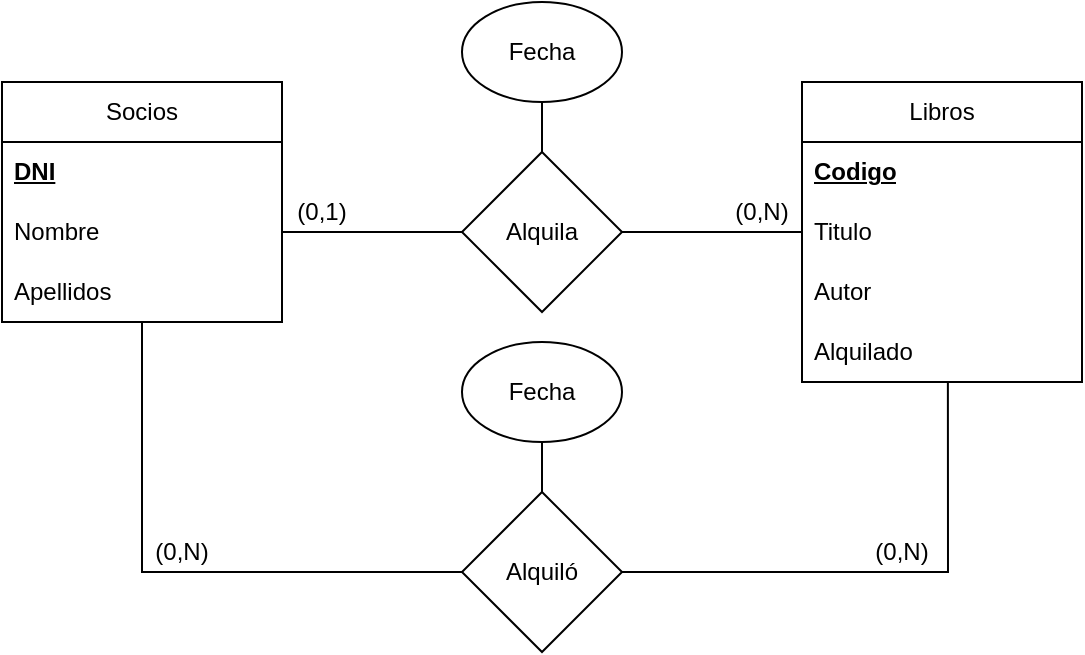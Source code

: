 <mxfile version="20.6.0" type="github">
  <diagram id="C5RBs43oDa-KdzZeNtuy" name="Page-1">
    <mxGraphModel dx="1350" dy="793" grid="1" gridSize="10" guides="1" tooltips="1" connect="1" arrows="1" fold="1" page="1" pageScale="1" pageWidth="827" pageHeight="1169" math="0" shadow="0">
      <root>
        <mxCell id="WIyWlLk6GJQsqaUBKTNV-0" />
        <mxCell id="WIyWlLk6GJQsqaUBKTNV-1" parent="WIyWlLk6GJQsqaUBKTNV-0" />
        <mxCell id="sLLRFbfPcXRD0GPgiyEV-0" value="Socios" style="swimlane;fontStyle=0;childLayout=stackLayout;horizontal=1;startSize=30;horizontalStack=0;resizeParent=1;resizeParentMax=0;resizeLast=0;collapsible=1;marginBottom=0;whiteSpace=wrap;html=1;" vertex="1" parent="WIyWlLk6GJQsqaUBKTNV-1">
          <mxGeometry x="90" y="130" width="140" height="120" as="geometry" />
        </mxCell>
        <mxCell id="sLLRFbfPcXRD0GPgiyEV-1" value="&lt;b&gt;&lt;u&gt;DNI&lt;/u&gt;&lt;/b&gt;" style="text;strokeColor=none;fillColor=none;align=left;verticalAlign=middle;spacingLeft=4;spacingRight=4;overflow=hidden;points=[[0,0.5],[1,0.5]];portConstraint=eastwest;rotatable=0;whiteSpace=wrap;html=1;" vertex="1" parent="sLLRFbfPcXRD0GPgiyEV-0">
          <mxGeometry y="30" width="140" height="30" as="geometry" />
        </mxCell>
        <mxCell id="sLLRFbfPcXRD0GPgiyEV-2" value="Nombre" style="text;strokeColor=none;fillColor=none;align=left;verticalAlign=middle;spacingLeft=4;spacingRight=4;overflow=hidden;points=[[0,0.5],[1,0.5]];portConstraint=eastwest;rotatable=0;whiteSpace=wrap;html=1;" vertex="1" parent="sLLRFbfPcXRD0GPgiyEV-0">
          <mxGeometry y="60" width="140" height="30" as="geometry" />
        </mxCell>
        <mxCell id="sLLRFbfPcXRD0GPgiyEV-3" value="Apellidos" style="text;strokeColor=none;fillColor=none;align=left;verticalAlign=middle;spacingLeft=4;spacingRight=4;overflow=hidden;points=[[0,0.5],[1,0.5]];portConstraint=eastwest;rotatable=0;whiteSpace=wrap;html=1;" vertex="1" parent="sLLRFbfPcXRD0GPgiyEV-0">
          <mxGeometry y="90" width="140" height="30" as="geometry" />
        </mxCell>
        <mxCell id="sLLRFbfPcXRD0GPgiyEV-4" value="" style="endArrow=none;html=1;rounded=0;entryX=1;entryY=0.5;entryDx=0;entryDy=0;exitX=0;exitY=0.5;exitDx=0;exitDy=0;" edge="1" parent="WIyWlLk6GJQsqaUBKTNV-1" source="sLLRFbfPcXRD0GPgiyEV-5" target="sLLRFbfPcXRD0GPgiyEV-2">
          <mxGeometry width="50" height="50" relative="1" as="geometry">
            <mxPoint x="320" y="205" as="sourcePoint" />
            <mxPoint x="440" y="390" as="targetPoint" />
          </mxGeometry>
        </mxCell>
        <mxCell id="sLLRFbfPcXRD0GPgiyEV-5" value="Alquila" style="rhombus;whiteSpace=wrap;html=1;" vertex="1" parent="WIyWlLk6GJQsqaUBKTNV-1">
          <mxGeometry x="320" y="165" width="80" height="80" as="geometry" />
        </mxCell>
        <mxCell id="sLLRFbfPcXRD0GPgiyEV-6" value="" style="endArrow=none;html=1;rounded=0;exitX=0.5;exitY=0;exitDx=0;exitDy=0;entryX=0.5;entryY=1;entryDx=0;entryDy=0;" edge="1" parent="WIyWlLk6GJQsqaUBKTNV-1" source="sLLRFbfPcXRD0GPgiyEV-5" target="sLLRFbfPcXRD0GPgiyEV-7">
          <mxGeometry width="50" height="50" relative="1" as="geometry">
            <mxPoint x="390" y="440" as="sourcePoint" />
            <mxPoint x="360" y="140" as="targetPoint" />
          </mxGeometry>
        </mxCell>
        <mxCell id="sLLRFbfPcXRD0GPgiyEV-7" value="Fecha" style="ellipse;whiteSpace=wrap;html=1;" vertex="1" parent="WIyWlLk6GJQsqaUBKTNV-1">
          <mxGeometry x="320" y="90" width="80" height="50" as="geometry" />
        </mxCell>
        <mxCell id="sLLRFbfPcXRD0GPgiyEV-8" value="" style="endArrow=none;html=1;rounded=0;entryX=1;entryY=0.5;entryDx=0;entryDy=0;exitX=0;exitY=0.5;exitDx=0;exitDy=0;" edge="1" parent="WIyWlLk6GJQsqaUBKTNV-1" source="sLLRFbfPcXRD0GPgiyEV-11" target="sLLRFbfPcXRD0GPgiyEV-5">
          <mxGeometry width="50" height="50" relative="1" as="geometry">
            <mxPoint x="490" y="204.5" as="sourcePoint" />
            <mxPoint x="400" y="204.5" as="targetPoint" />
          </mxGeometry>
        </mxCell>
        <mxCell id="sLLRFbfPcXRD0GPgiyEV-9" value="Libros" style="swimlane;fontStyle=0;childLayout=stackLayout;horizontal=1;startSize=30;horizontalStack=0;resizeParent=1;resizeParentMax=0;resizeLast=0;collapsible=1;marginBottom=0;whiteSpace=wrap;html=1;" vertex="1" parent="WIyWlLk6GJQsqaUBKTNV-1">
          <mxGeometry x="490" y="130" width="140" height="150" as="geometry" />
        </mxCell>
        <mxCell id="sLLRFbfPcXRD0GPgiyEV-10" value="&lt;u&gt;&lt;b&gt;Codigo&lt;/b&gt;&lt;/u&gt;" style="text;strokeColor=none;fillColor=none;align=left;verticalAlign=middle;spacingLeft=4;spacingRight=4;overflow=hidden;points=[[0,0.5],[1,0.5]];portConstraint=eastwest;rotatable=0;whiteSpace=wrap;html=1;" vertex="1" parent="sLLRFbfPcXRD0GPgiyEV-9">
          <mxGeometry y="30" width="140" height="30" as="geometry" />
        </mxCell>
        <mxCell id="sLLRFbfPcXRD0GPgiyEV-11" value="Titulo" style="text;strokeColor=none;fillColor=none;align=left;verticalAlign=middle;spacingLeft=4;spacingRight=4;overflow=hidden;points=[[0,0.5],[1,0.5]];portConstraint=eastwest;rotatable=0;whiteSpace=wrap;html=1;" vertex="1" parent="sLLRFbfPcXRD0GPgiyEV-9">
          <mxGeometry y="60" width="140" height="30" as="geometry" />
        </mxCell>
        <mxCell id="sLLRFbfPcXRD0GPgiyEV-12" value="Autor" style="text;strokeColor=none;fillColor=none;align=left;verticalAlign=middle;spacingLeft=4;spacingRight=4;overflow=hidden;points=[[0,0.5],[1,0.5]];portConstraint=eastwest;rotatable=0;whiteSpace=wrap;html=1;" vertex="1" parent="sLLRFbfPcXRD0GPgiyEV-9">
          <mxGeometry y="90" width="140" height="30" as="geometry" />
        </mxCell>
        <mxCell id="sLLRFbfPcXRD0GPgiyEV-13" value="Alquilado" style="text;strokeColor=none;fillColor=none;align=left;verticalAlign=middle;spacingLeft=4;spacingRight=4;overflow=hidden;points=[[0,0.5],[1,0.5]];portConstraint=eastwest;rotatable=0;whiteSpace=wrap;html=1;" vertex="1" parent="sLLRFbfPcXRD0GPgiyEV-9">
          <mxGeometry y="120" width="140" height="30" as="geometry" />
        </mxCell>
        <mxCell id="sLLRFbfPcXRD0GPgiyEV-14" value="Alquiló" style="rhombus;whiteSpace=wrap;html=1;" vertex="1" parent="WIyWlLk6GJQsqaUBKTNV-1">
          <mxGeometry x="320" y="335" width="80" height="80" as="geometry" />
        </mxCell>
        <mxCell id="sLLRFbfPcXRD0GPgiyEV-15" value="" style="endArrow=none;html=1;rounded=0;exitX=0.5;exitY=0;exitDx=0;exitDy=0;entryX=0.5;entryY=1;entryDx=0;entryDy=0;" edge="1" parent="WIyWlLk6GJQsqaUBKTNV-1" source="sLLRFbfPcXRD0GPgiyEV-14" target="sLLRFbfPcXRD0GPgiyEV-16">
          <mxGeometry width="50" height="50" relative="1" as="geometry">
            <mxPoint x="390" y="610" as="sourcePoint" />
            <mxPoint x="360" y="310" as="targetPoint" />
          </mxGeometry>
        </mxCell>
        <mxCell id="sLLRFbfPcXRD0GPgiyEV-16" value="Fecha" style="ellipse;whiteSpace=wrap;html=1;" vertex="1" parent="WIyWlLk6GJQsqaUBKTNV-1">
          <mxGeometry x="320" y="260" width="80" height="50" as="geometry" />
        </mxCell>
        <mxCell id="sLLRFbfPcXRD0GPgiyEV-17" value="" style="endArrow=none;html=1;rounded=0;entryX=0.521;entryY=1;entryDx=0;entryDy=0;entryPerimeter=0;exitX=1;exitY=0.5;exitDx=0;exitDy=0;" edge="1" parent="WIyWlLk6GJQsqaUBKTNV-1" source="sLLRFbfPcXRD0GPgiyEV-14" target="sLLRFbfPcXRD0GPgiyEV-13">
          <mxGeometry width="50" height="50" relative="1" as="geometry">
            <mxPoint x="390" y="440" as="sourcePoint" />
            <mxPoint x="440" y="390" as="targetPoint" />
            <Array as="points">
              <mxPoint x="563" y="375" />
            </Array>
          </mxGeometry>
        </mxCell>
        <mxCell id="sLLRFbfPcXRD0GPgiyEV-18" value="" style="endArrow=none;html=1;rounded=0;exitX=0.5;exitY=1;exitDx=0;exitDy=0;entryX=0;entryY=0.5;entryDx=0;entryDy=0;" edge="1" parent="WIyWlLk6GJQsqaUBKTNV-1" source="sLLRFbfPcXRD0GPgiyEV-0" target="sLLRFbfPcXRD0GPgiyEV-14">
          <mxGeometry width="50" height="50" relative="1" as="geometry">
            <mxPoint x="390" y="440" as="sourcePoint" />
            <mxPoint x="440" y="390" as="targetPoint" />
            <Array as="points">
              <mxPoint x="160" y="375" />
            </Array>
          </mxGeometry>
        </mxCell>
        <mxCell id="sLLRFbfPcXRD0GPgiyEV-19" value="(0,N)" style="text;html=1;strokeColor=none;fillColor=none;align=center;verticalAlign=middle;whiteSpace=wrap;rounded=0;" vertex="1" parent="WIyWlLk6GJQsqaUBKTNV-1">
          <mxGeometry x="150" y="350" width="60" height="30" as="geometry" />
        </mxCell>
        <mxCell id="sLLRFbfPcXRD0GPgiyEV-20" value="(0,N)" style="text;html=1;strokeColor=none;fillColor=none;align=center;verticalAlign=middle;whiteSpace=wrap;rounded=0;" vertex="1" parent="WIyWlLk6GJQsqaUBKTNV-1">
          <mxGeometry x="510" y="350" width="60" height="30" as="geometry" />
        </mxCell>
        <mxCell id="sLLRFbfPcXRD0GPgiyEV-22" value="(0,1)" style="text;html=1;strokeColor=none;fillColor=none;align=center;verticalAlign=middle;whiteSpace=wrap;rounded=0;" vertex="1" parent="WIyWlLk6GJQsqaUBKTNV-1">
          <mxGeometry x="220" y="180" width="60" height="30" as="geometry" />
        </mxCell>
        <mxCell id="sLLRFbfPcXRD0GPgiyEV-24" value="(0,N)" style="text;html=1;strokeColor=none;fillColor=none;align=center;verticalAlign=middle;whiteSpace=wrap;rounded=0;" vertex="1" parent="WIyWlLk6GJQsqaUBKTNV-1">
          <mxGeometry x="400" y="180" width="140" height="30" as="geometry" />
        </mxCell>
      </root>
    </mxGraphModel>
  </diagram>
</mxfile>
